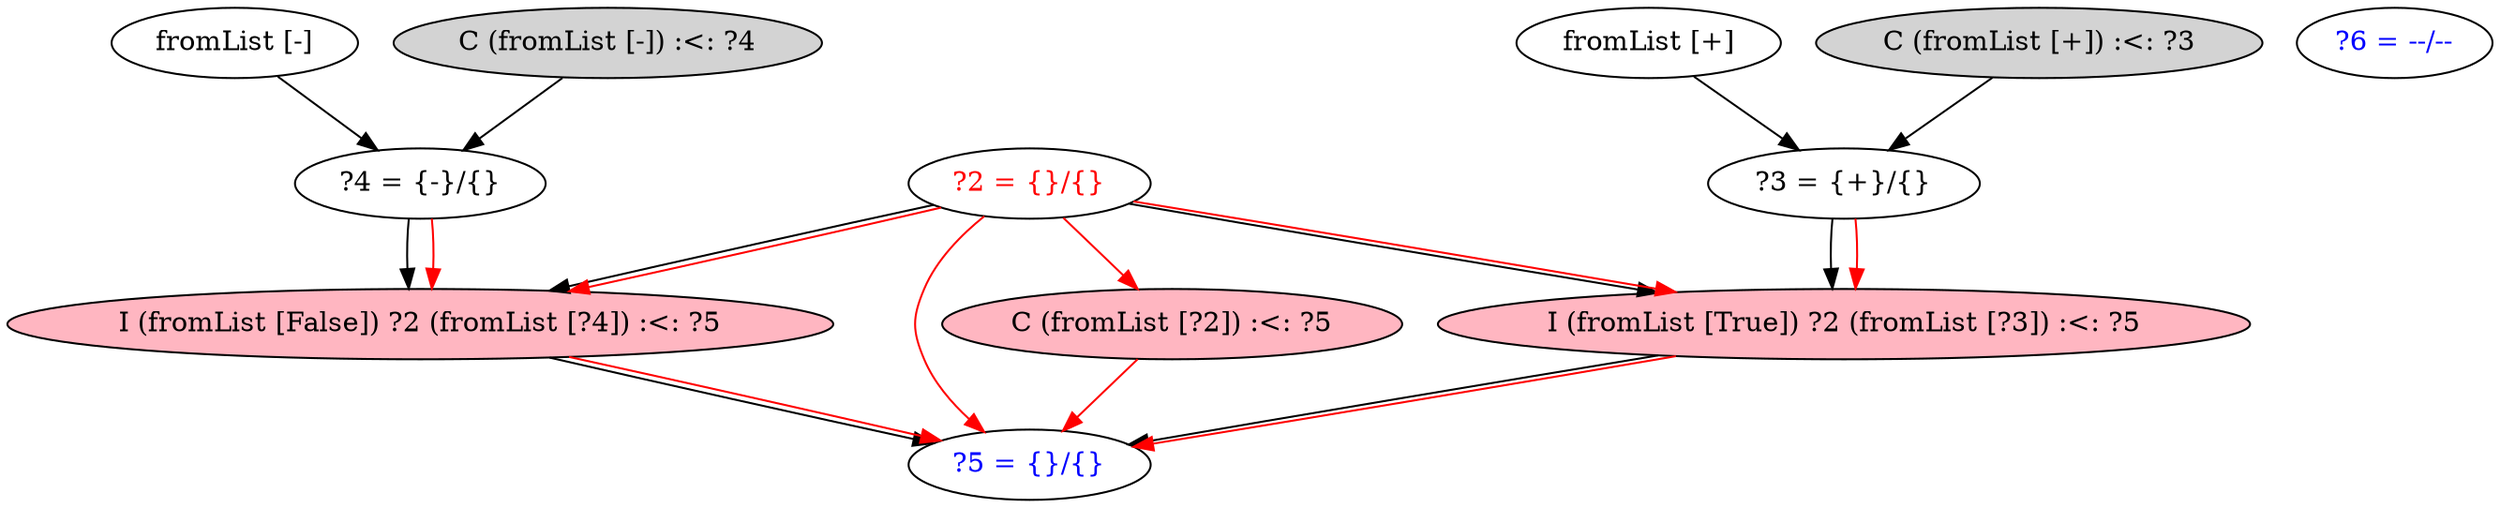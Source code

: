 digraph C {
 "?2 = {}/{}" [fontcolor=red];
 "?3 = {+}/{}" [fontcolor=black];
 "?4 = {-}/{}" [fontcolor=black];
 "?5 = {}/{}" [fontcolor=blue];
 "?6 = --/--" [fontcolor=blue];
 "fromList [-]" -> "?4 = {-}/{}";
 "fromList [+]" -> "?3 = {+}/{}";
 "?2 = {}/{}" -> "?5 = {}/{}" [color=red];
 "C (fromList [-]) :<: ?4" [style=filled];
 "C (fromList [+]) :<: ?3" [style=filled];
 "I (fromList [False]) ?2 (fromList [?4]) :<: ?5" [style=filled];
 "I (fromList [True]) ?2 (fromList [?3]) :<: ?5" [style=filled];
 "C (fromList [?2]) :<: ?5" [style=filled,fillcolor=lightpink];
 "I (fromList [False]) ?2 (fromList [?4]) :<: ?5" [style=filled,fillcolor=lightpink];
 "I (fromList [True]) ?2 (fromList [?3]) :<: ?5" [style=filled,fillcolor=lightpink];
 "?2 = {}/{}" -> "I (fromList [False]) ?2 (fromList [?4]) :<: ?5";
 "?4 = {-}/{}" -> "I (fromList [False]) ?2 (fromList [?4]) :<: ?5";
 "?2 = {}/{}" -> "I (fromList [True]) ?2 (fromList [?3]) :<: ?5";
 "?3 = {+}/{}" -> "I (fromList [True]) ?2 (fromList [?3]) :<: ?5";
 "?2 = {}/{}" -> "C (fromList [?2]) :<: ?5"[color=red];
 "?2 = {}/{}" -> "I (fromList [False]) ?2 (fromList [?4]) :<: ?5"[color=red];
 "?4 = {-}/{}" -> "I (fromList [False]) ?2 (fromList [?4]) :<: ?5"[color=red];
 "?2 = {}/{}" -> "I (fromList [True]) ?2 (fromList [?3]) :<: ?5"[color=red];
 "?3 = {+}/{}" -> "I (fromList [True]) ?2 (fromList [?3]) :<: ?5"[color=red];
 "C (fromList [-]) :<: ?4" -> "?4 = {-}/{}";
 "C (fromList [+]) :<: ?3" -> "?3 = {+}/{}";
 "I (fromList [False]) ?2 (fromList [?4]) :<: ?5" -> "?5 = {}/{}";
 "I (fromList [True]) ?2 (fromList [?3]) :<: ?5" -> "?5 = {}/{}";
 "C (fromList [?2]) :<: ?5" -> "?5 = {}/{}"[color=red];
 "I (fromList [False]) ?2 (fromList [?4]) :<: ?5" -> "?5 = {}/{}"[color=red];
 "I (fromList [True]) ?2 (fromList [?3]) :<: ?5" -> "?5 = {}/{}"[color=red];
}
